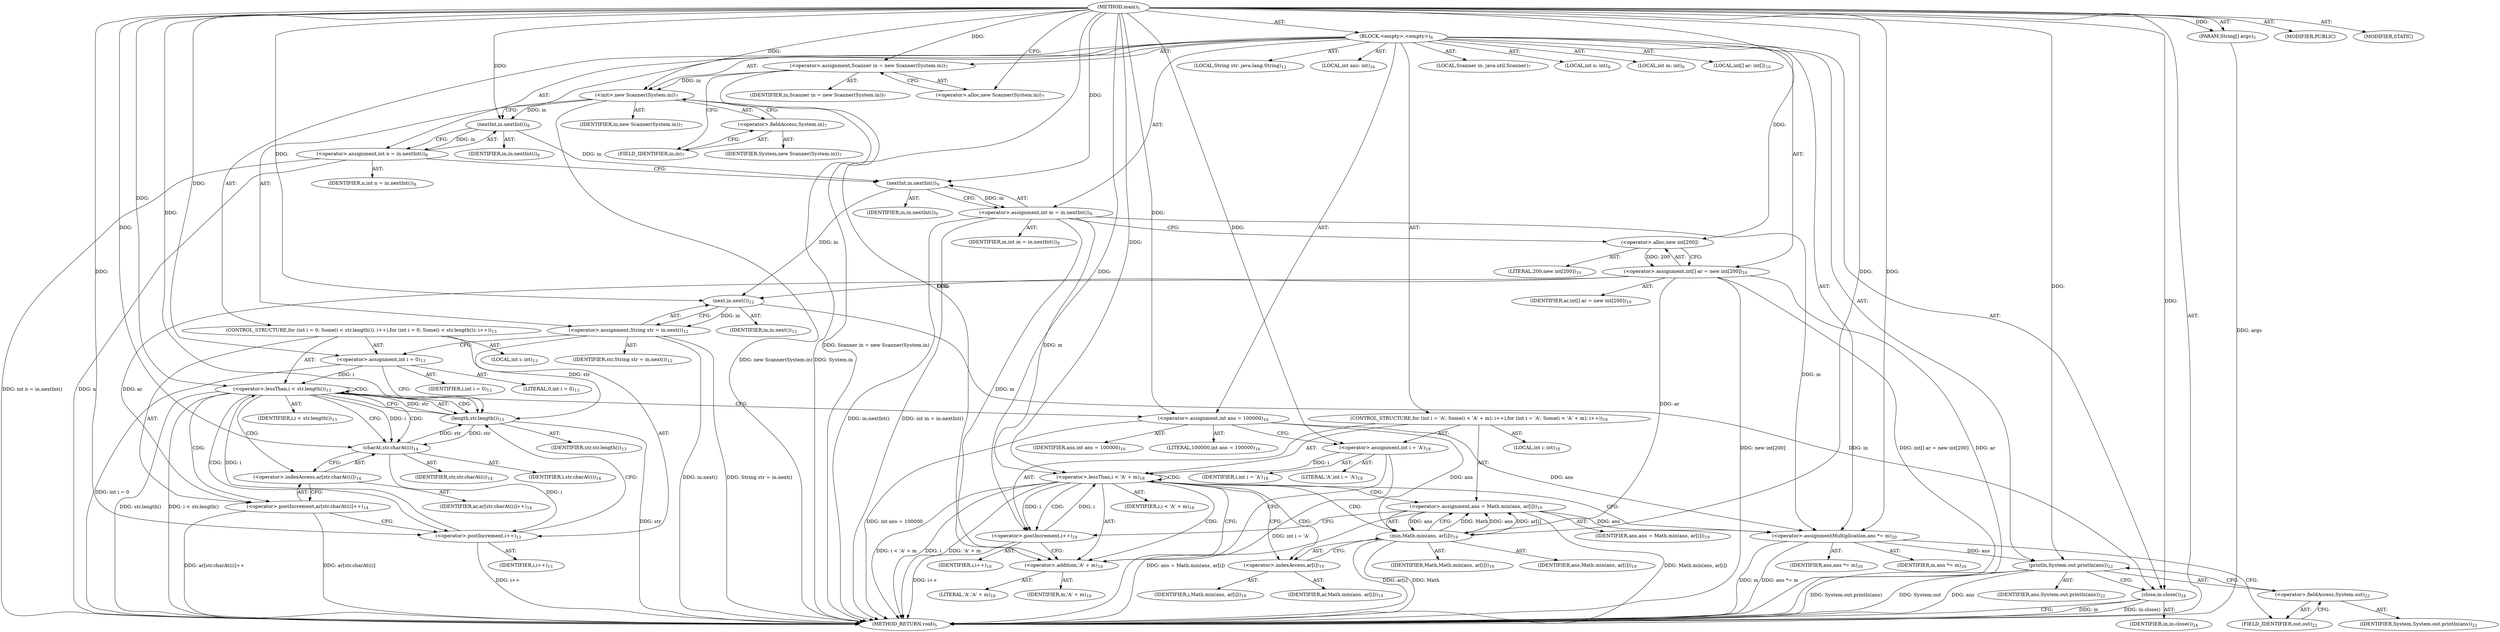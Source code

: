 digraph "main" {  
"19" [label = <(METHOD,main)<SUB>5</SUB>> ]
"20" [label = <(PARAM,String[] args)<SUB>5</SUB>> ]
"21" [label = <(BLOCK,&lt;empty&gt;,&lt;empty&gt;)<SUB>6</SUB>> ]
"4" [label = <(LOCAL,Scanner in: java.util.Scanner)<SUB>7</SUB>> ]
"22" [label = <(&lt;operator&gt;.assignment,Scanner in = new Scanner(System.in))<SUB>7</SUB>> ]
"23" [label = <(IDENTIFIER,in,Scanner in = new Scanner(System.in))<SUB>7</SUB>> ]
"24" [label = <(&lt;operator&gt;.alloc,new Scanner(System.in))<SUB>7</SUB>> ]
"25" [label = <(&lt;init&gt;,new Scanner(System.in))<SUB>7</SUB>> ]
"3" [label = <(IDENTIFIER,in,new Scanner(System.in))<SUB>7</SUB>> ]
"26" [label = <(&lt;operator&gt;.fieldAccess,System.in)<SUB>7</SUB>> ]
"27" [label = <(IDENTIFIER,System,new Scanner(System.in))<SUB>7</SUB>> ]
"28" [label = <(FIELD_IDENTIFIER,in,in)<SUB>7</SUB>> ]
"29" [label = <(LOCAL,int n: int)<SUB>8</SUB>> ]
"30" [label = <(&lt;operator&gt;.assignment,int n = in.nextInt())<SUB>8</SUB>> ]
"31" [label = <(IDENTIFIER,n,int n = in.nextInt())<SUB>8</SUB>> ]
"32" [label = <(nextInt,in.nextInt())<SUB>8</SUB>> ]
"33" [label = <(IDENTIFIER,in,in.nextInt())<SUB>8</SUB>> ]
"34" [label = <(LOCAL,int m: int)<SUB>9</SUB>> ]
"35" [label = <(&lt;operator&gt;.assignment,int m = in.nextInt())<SUB>9</SUB>> ]
"36" [label = <(IDENTIFIER,m,int m = in.nextInt())<SUB>9</SUB>> ]
"37" [label = <(nextInt,in.nextInt())<SUB>9</SUB>> ]
"38" [label = <(IDENTIFIER,in,in.nextInt())<SUB>9</SUB>> ]
"39" [label = <(LOCAL,int[] ar: int[])<SUB>10</SUB>> ]
"40" [label = <(&lt;operator&gt;.assignment,int[] ar = new int[200])<SUB>10</SUB>> ]
"41" [label = <(IDENTIFIER,ar,int[] ar = new int[200])<SUB>10</SUB>> ]
"42" [label = <(&lt;operator&gt;.alloc,new int[200])> ]
"43" [label = <(LITERAL,200,new int[200])<SUB>10</SUB>> ]
"44" [label = <(LOCAL,String str: java.lang.String)<SUB>12</SUB>> ]
"45" [label = <(&lt;operator&gt;.assignment,String str = in.next())<SUB>12</SUB>> ]
"46" [label = <(IDENTIFIER,str,String str = in.next())<SUB>12</SUB>> ]
"47" [label = <(next,in.next())<SUB>12</SUB>> ]
"48" [label = <(IDENTIFIER,in,in.next())<SUB>12</SUB>> ]
"49" [label = <(CONTROL_STRUCTURE,for (int i = 0; Some(i &lt; str.length()); i++),for (int i = 0; Some(i &lt; str.length()); i++))<SUB>13</SUB>> ]
"50" [label = <(LOCAL,int i: int)<SUB>13</SUB>> ]
"51" [label = <(&lt;operator&gt;.assignment,int i = 0)<SUB>13</SUB>> ]
"52" [label = <(IDENTIFIER,i,int i = 0)<SUB>13</SUB>> ]
"53" [label = <(LITERAL,0,int i = 0)<SUB>13</SUB>> ]
"54" [label = <(&lt;operator&gt;.lessThan,i &lt; str.length())<SUB>13</SUB>> ]
"55" [label = <(IDENTIFIER,i,i &lt; str.length())<SUB>13</SUB>> ]
"56" [label = <(length,str.length())<SUB>13</SUB>> ]
"57" [label = <(IDENTIFIER,str,str.length())<SUB>13</SUB>> ]
"58" [label = <(&lt;operator&gt;.postIncrement,i++)<SUB>13</SUB>> ]
"59" [label = <(IDENTIFIER,i,i++)<SUB>13</SUB>> ]
"60" [label = <(&lt;operator&gt;.postIncrement,ar[str.charAt(i)]++)<SUB>14</SUB>> ]
"61" [label = <(&lt;operator&gt;.indexAccess,ar[str.charAt(i)])<SUB>14</SUB>> ]
"62" [label = <(IDENTIFIER,ar,ar[str.charAt(i)]++)<SUB>14</SUB>> ]
"63" [label = <(charAt,str.charAt(i))<SUB>14</SUB>> ]
"64" [label = <(IDENTIFIER,str,str.charAt(i))<SUB>14</SUB>> ]
"65" [label = <(IDENTIFIER,i,str.charAt(i))<SUB>14</SUB>> ]
"66" [label = <(LOCAL,int ans: int)<SUB>16</SUB>> ]
"67" [label = <(&lt;operator&gt;.assignment,int ans = 100000)<SUB>16</SUB>> ]
"68" [label = <(IDENTIFIER,ans,int ans = 100000)<SUB>16</SUB>> ]
"69" [label = <(LITERAL,100000,int ans = 100000)<SUB>16</SUB>> ]
"70" [label = <(CONTROL_STRUCTURE,for (int i = 'A'; Some(i &lt; 'A' + m); i++),for (int i = 'A'; Some(i &lt; 'A' + m); i++))<SUB>18</SUB>> ]
"71" [label = <(LOCAL,int i: int)<SUB>18</SUB>> ]
"72" [label = <(&lt;operator&gt;.assignment,int i = 'A')<SUB>18</SUB>> ]
"73" [label = <(IDENTIFIER,i,int i = 'A')<SUB>18</SUB>> ]
"74" [label = <(LITERAL,'A',int i = 'A')<SUB>18</SUB>> ]
"75" [label = <(&lt;operator&gt;.lessThan,i &lt; 'A' + m)<SUB>18</SUB>> ]
"76" [label = <(IDENTIFIER,i,i &lt; 'A' + m)<SUB>18</SUB>> ]
"77" [label = <(&lt;operator&gt;.addition,'A' + m)<SUB>18</SUB>> ]
"78" [label = <(LITERAL,'A','A' + m)<SUB>18</SUB>> ]
"79" [label = <(IDENTIFIER,m,'A' + m)<SUB>18</SUB>> ]
"80" [label = <(&lt;operator&gt;.postIncrement,i++)<SUB>18</SUB>> ]
"81" [label = <(IDENTIFIER,i,i++)<SUB>18</SUB>> ]
"82" [label = <(&lt;operator&gt;.assignment,ans = Math.min(ans, ar[i]))<SUB>19</SUB>> ]
"83" [label = <(IDENTIFIER,ans,ans = Math.min(ans, ar[i]))<SUB>19</SUB>> ]
"84" [label = <(min,Math.min(ans, ar[i]))<SUB>19</SUB>> ]
"85" [label = <(IDENTIFIER,Math,Math.min(ans, ar[i]))<SUB>19</SUB>> ]
"86" [label = <(IDENTIFIER,ans,Math.min(ans, ar[i]))<SUB>19</SUB>> ]
"87" [label = <(&lt;operator&gt;.indexAccess,ar[i])<SUB>19</SUB>> ]
"88" [label = <(IDENTIFIER,ar,Math.min(ans, ar[i]))<SUB>19</SUB>> ]
"89" [label = <(IDENTIFIER,i,Math.min(ans, ar[i]))<SUB>19</SUB>> ]
"90" [label = <(&lt;operator&gt;.assignmentMultiplication,ans *= m)<SUB>20</SUB>> ]
"91" [label = <(IDENTIFIER,ans,ans *= m)<SUB>20</SUB>> ]
"92" [label = <(IDENTIFIER,m,ans *= m)<SUB>20</SUB>> ]
"93" [label = <(println,System.out.println(ans))<SUB>22</SUB>> ]
"94" [label = <(&lt;operator&gt;.fieldAccess,System.out)<SUB>22</SUB>> ]
"95" [label = <(IDENTIFIER,System,System.out.println(ans))<SUB>22</SUB>> ]
"96" [label = <(FIELD_IDENTIFIER,out,out)<SUB>22</SUB>> ]
"97" [label = <(IDENTIFIER,ans,System.out.println(ans))<SUB>22</SUB>> ]
"98" [label = <(close,in.close())<SUB>24</SUB>> ]
"99" [label = <(IDENTIFIER,in,in.close())<SUB>24</SUB>> ]
"100" [label = <(MODIFIER,PUBLIC)> ]
"101" [label = <(MODIFIER,STATIC)> ]
"102" [label = <(METHOD_RETURN,void)<SUB>5</SUB>> ]
  "19" -> "20"  [ label = "AST: "] 
  "19" -> "21"  [ label = "AST: "] 
  "19" -> "100"  [ label = "AST: "] 
  "19" -> "101"  [ label = "AST: "] 
  "19" -> "102"  [ label = "AST: "] 
  "21" -> "4"  [ label = "AST: "] 
  "21" -> "22"  [ label = "AST: "] 
  "21" -> "25"  [ label = "AST: "] 
  "21" -> "29"  [ label = "AST: "] 
  "21" -> "30"  [ label = "AST: "] 
  "21" -> "34"  [ label = "AST: "] 
  "21" -> "35"  [ label = "AST: "] 
  "21" -> "39"  [ label = "AST: "] 
  "21" -> "40"  [ label = "AST: "] 
  "21" -> "44"  [ label = "AST: "] 
  "21" -> "45"  [ label = "AST: "] 
  "21" -> "49"  [ label = "AST: "] 
  "21" -> "66"  [ label = "AST: "] 
  "21" -> "67"  [ label = "AST: "] 
  "21" -> "70"  [ label = "AST: "] 
  "21" -> "90"  [ label = "AST: "] 
  "21" -> "93"  [ label = "AST: "] 
  "21" -> "98"  [ label = "AST: "] 
  "22" -> "23"  [ label = "AST: "] 
  "22" -> "24"  [ label = "AST: "] 
  "25" -> "3"  [ label = "AST: "] 
  "25" -> "26"  [ label = "AST: "] 
  "26" -> "27"  [ label = "AST: "] 
  "26" -> "28"  [ label = "AST: "] 
  "30" -> "31"  [ label = "AST: "] 
  "30" -> "32"  [ label = "AST: "] 
  "32" -> "33"  [ label = "AST: "] 
  "35" -> "36"  [ label = "AST: "] 
  "35" -> "37"  [ label = "AST: "] 
  "37" -> "38"  [ label = "AST: "] 
  "40" -> "41"  [ label = "AST: "] 
  "40" -> "42"  [ label = "AST: "] 
  "42" -> "43"  [ label = "AST: "] 
  "45" -> "46"  [ label = "AST: "] 
  "45" -> "47"  [ label = "AST: "] 
  "47" -> "48"  [ label = "AST: "] 
  "49" -> "50"  [ label = "AST: "] 
  "49" -> "51"  [ label = "AST: "] 
  "49" -> "54"  [ label = "AST: "] 
  "49" -> "58"  [ label = "AST: "] 
  "49" -> "60"  [ label = "AST: "] 
  "51" -> "52"  [ label = "AST: "] 
  "51" -> "53"  [ label = "AST: "] 
  "54" -> "55"  [ label = "AST: "] 
  "54" -> "56"  [ label = "AST: "] 
  "56" -> "57"  [ label = "AST: "] 
  "58" -> "59"  [ label = "AST: "] 
  "60" -> "61"  [ label = "AST: "] 
  "61" -> "62"  [ label = "AST: "] 
  "61" -> "63"  [ label = "AST: "] 
  "63" -> "64"  [ label = "AST: "] 
  "63" -> "65"  [ label = "AST: "] 
  "67" -> "68"  [ label = "AST: "] 
  "67" -> "69"  [ label = "AST: "] 
  "70" -> "71"  [ label = "AST: "] 
  "70" -> "72"  [ label = "AST: "] 
  "70" -> "75"  [ label = "AST: "] 
  "70" -> "80"  [ label = "AST: "] 
  "70" -> "82"  [ label = "AST: "] 
  "72" -> "73"  [ label = "AST: "] 
  "72" -> "74"  [ label = "AST: "] 
  "75" -> "76"  [ label = "AST: "] 
  "75" -> "77"  [ label = "AST: "] 
  "77" -> "78"  [ label = "AST: "] 
  "77" -> "79"  [ label = "AST: "] 
  "80" -> "81"  [ label = "AST: "] 
  "82" -> "83"  [ label = "AST: "] 
  "82" -> "84"  [ label = "AST: "] 
  "84" -> "85"  [ label = "AST: "] 
  "84" -> "86"  [ label = "AST: "] 
  "84" -> "87"  [ label = "AST: "] 
  "87" -> "88"  [ label = "AST: "] 
  "87" -> "89"  [ label = "AST: "] 
  "90" -> "91"  [ label = "AST: "] 
  "90" -> "92"  [ label = "AST: "] 
  "93" -> "94"  [ label = "AST: "] 
  "93" -> "97"  [ label = "AST: "] 
  "94" -> "95"  [ label = "AST: "] 
  "94" -> "96"  [ label = "AST: "] 
  "98" -> "99"  [ label = "AST: "] 
  "22" -> "28"  [ label = "CFG: "] 
  "25" -> "32"  [ label = "CFG: "] 
  "30" -> "37"  [ label = "CFG: "] 
  "35" -> "42"  [ label = "CFG: "] 
  "40" -> "47"  [ label = "CFG: "] 
  "45" -> "51"  [ label = "CFG: "] 
  "67" -> "72"  [ label = "CFG: "] 
  "90" -> "96"  [ label = "CFG: "] 
  "93" -> "98"  [ label = "CFG: "] 
  "98" -> "102"  [ label = "CFG: "] 
  "24" -> "22"  [ label = "CFG: "] 
  "26" -> "25"  [ label = "CFG: "] 
  "32" -> "30"  [ label = "CFG: "] 
  "37" -> "35"  [ label = "CFG: "] 
  "42" -> "40"  [ label = "CFG: "] 
  "47" -> "45"  [ label = "CFG: "] 
  "51" -> "56"  [ label = "CFG: "] 
  "54" -> "63"  [ label = "CFG: "] 
  "54" -> "67"  [ label = "CFG: "] 
  "58" -> "56"  [ label = "CFG: "] 
  "60" -> "58"  [ label = "CFG: "] 
  "72" -> "77"  [ label = "CFG: "] 
  "75" -> "87"  [ label = "CFG: "] 
  "75" -> "90"  [ label = "CFG: "] 
  "80" -> "77"  [ label = "CFG: "] 
  "82" -> "80"  [ label = "CFG: "] 
  "94" -> "93"  [ label = "CFG: "] 
  "28" -> "26"  [ label = "CFG: "] 
  "56" -> "54"  [ label = "CFG: "] 
  "61" -> "60"  [ label = "CFG: "] 
  "77" -> "75"  [ label = "CFG: "] 
  "84" -> "82"  [ label = "CFG: "] 
  "96" -> "94"  [ label = "CFG: "] 
  "63" -> "61"  [ label = "CFG: "] 
  "87" -> "84"  [ label = "CFG: "] 
  "19" -> "24"  [ label = "CFG: "] 
  "20" -> "102"  [ label = "DDG: args"] 
  "22" -> "102"  [ label = "DDG: Scanner in = new Scanner(System.in)"] 
  "25" -> "102"  [ label = "DDG: System.in"] 
  "25" -> "102"  [ label = "DDG: new Scanner(System.in)"] 
  "30" -> "102"  [ label = "DDG: n"] 
  "30" -> "102"  [ label = "DDG: int n = in.nextInt()"] 
  "35" -> "102"  [ label = "DDG: in.nextInt()"] 
  "35" -> "102"  [ label = "DDG: int m = in.nextInt()"] 
  "40" -> "102"  [ label = "DDG: ar"] 
  "40" -> "102"  [ label = "DDG: new int[200]"] 
  "40" -> "102"  [ label = "DDG: int[] ar = new int[200]"] 
  "45" -> "102"  [ label = "DDG: in.next()"] 
  "45" -> "102"  [ label = "DDG: String str = in.next()"] 
  "51" -> "102"  [ label = "DDG: int i = 0"] 
  "56" -> "102"  [ label = "DDG: str"] 
  "54" -> "102"  [ label = "DDG: str.length()"] 
  "54" -> "102"  [ label = "DDG: i &lt; str.length()"] 
  "67" -> "102"  [ label = "DDG: int ans = 100000"] 
  "72" -> "102"  [ label = "DDG: int i = 'A'"] 
  "75" -> "102"  [ label = "DDG: i"] 
  "75" -> "102"  [ label = "DDG: 'A' + m"] 
  "75" -> "102"  [ label = "DDG: i &lt; 'A' + m"] 
  "90" -> "102"  [ label = "DDG: m"] 
  "90" -> "102"  [ label = "DDG: ans *= m"] 
  "93" -> "102"  [ label = "DDG: System.out"] 
  "93" -> "102"  [ label = "DDG: ans"] 
  "93" -> "102"  [ label = "DDG: System.out.println(ans)"] 
  "98" -> "102"  [ label = "DDG: in"] 
  "98" -> "102"  [ label = "DDG: in.close()"] 
  "84" -> "102"  [ label = "DDG: ar[i]"] 
  "82" -> "102"  [ label = "DDG: Math.min(ans, ar[i])"] 
  "82" -> "102"  [ label = "DDG: ans = Math.min(ans, ar[i])"] 
  "80" -> "102"  [ label = "DDG: i++"] 
  "60" -> "102"  [ label = "DDG: ar[str.charAt(i)]"] 
  "60" -> "102"  [ label = "DDG: ar[str.charAt(i)]++"] 
  "58" -> "102"  [ label = "DDG: i++"] 
  "84" -> "102"  [ label = "DDG: Math"] 
  "19" -> "20"  [ label = "DDG: "] 
  "19" -> "22"  [ label = "DDG: "] 
  "32" -> "30"  [ label = "DDG: in"] 
  "37" -> "35"  [ label = "DDG: in"] 
  "42" -> "40"  [ label = "DDG: 200"] 
  "47" -> "45"  [ label = "DDG: in"] 
  "19" -> "67"  [ label = "DDG: "] 
  "19" -> "90"  [ label = "DDG: "] 
  "35" -> "90"  [ label = "DDG: m"] 
  "22" -> "25"  [ label = "DDG: in"] 
  "19" -> "25"  [ label = "DDG: "] 
  "19" -> "51"  [ label = "DDG: "] 
  "19" -> "72"  [ label = "DDG: "] 
  "84" -> "82"  [ label = "DDG: Math"] 
  "84" -> "82"  [ label = "DDG: ans"] 
  "84" -> "82"  [ label = "DDG: ar[i]"] 
  "67" -> "90"  [ label = "DDG: ans"] 
  "82" -> "90"  [ label = "DDG: ans"] 
  "90" -> "93"  [ label = "DDG: ans"] 
  "19" -> "93"  [ label = "DDG: "] 
  "47" -> "98"  [ label = "DDG: in"] 
  "19" -> "98"  [ label = "DDG: "] 
  "25" -> "32"  [ label = "DDG: in"] 
  "19" -> "32"  [ label = "DDG: "] 
  "32" -> "37"  [ label = "DDG: in"] 
  "19" -> "37"  [ label = "DDG: "] 
  "19" -> "42"  [ label = "DDG: "] 
  "37" -> "47"  [ label = "DDG: in"] 
  "19" -> "47"  [ label = "DDG: "] 
  "51" -> "54"  [ label = "DDG: i"] 
  "58" -> "54"  [ label = "DDG: i"] 
  "19" -> "54"  [ label = "DDG: "] 
  "56" -> "54"  [ label = "DDG: str"] 
  "63" -> "58"  [ label = "DDG: i"] 
  "19" -> "58"  [ label = "DDG: "] 
  "40" -> "60"  [ label = "DDG: ar"] 
  "72" -> "75"  [ label = "DDG: i"] 
  "80" -> "75"  [ label = "DDG: i"] 
  "19" -> "75"  [ label = "DDG: "] 
  "35" -> "75"  [ label = "DDG: m"] 
  "75" -> "80"  [ label = "DDG: i"] 
  "19" -> "80"  [ label = "DDG: "] 
  "45" -> "56"  [ label = "DDG: str"] 
  "63" -> "56"  [ label = "DDG: str"] 
  "19" -> "56"  [ label = "DDG: "] 
  "19" -> "77"  [ label = "DDG: "] 
  "35" -> "77"  [ label = "DDG: m"] 
  "19" -> "84"  [ label = "DDG: "] 
  "67" -> "84"  [ label = "DDG: ans"] 
  "82" -> "84"  [ label = "DDG: ans"] 
  "40" -> "84"  [ label = "DDG: ar"] 
  "56" -> "63"  [ label = "DDG: str"] 
  "19" -> "63"  [ label = "DDG: "] 
  "54" -> "63"  [ label = "DDG: i"] 
  "54" -> "58"  [ label = "CDG: "] 
  "54" -> "60"  [ label = "CDG: "] 
  "54" -> "61"  [ label = "CDG: "] 
  "54" -> "56"  [ label = "CDG: "] 
  "54" -> "63"  [ label = "CDG: "] 
  "54" -> "54"  [ label = "CDG: "] 
  "75" -> "80"  [ label = "CDG: "] 
  "75" -> "77"  [ label = "CDG: "] 
  "75" -> "75"  [ label = "CDG: "] 
  "75" -> "84"  [ label = "CDG: "] 
  "75" -> "87"  [ label = "CDG: "] 
  "75" -> "82"  [ label = "CDG: "] 
}
